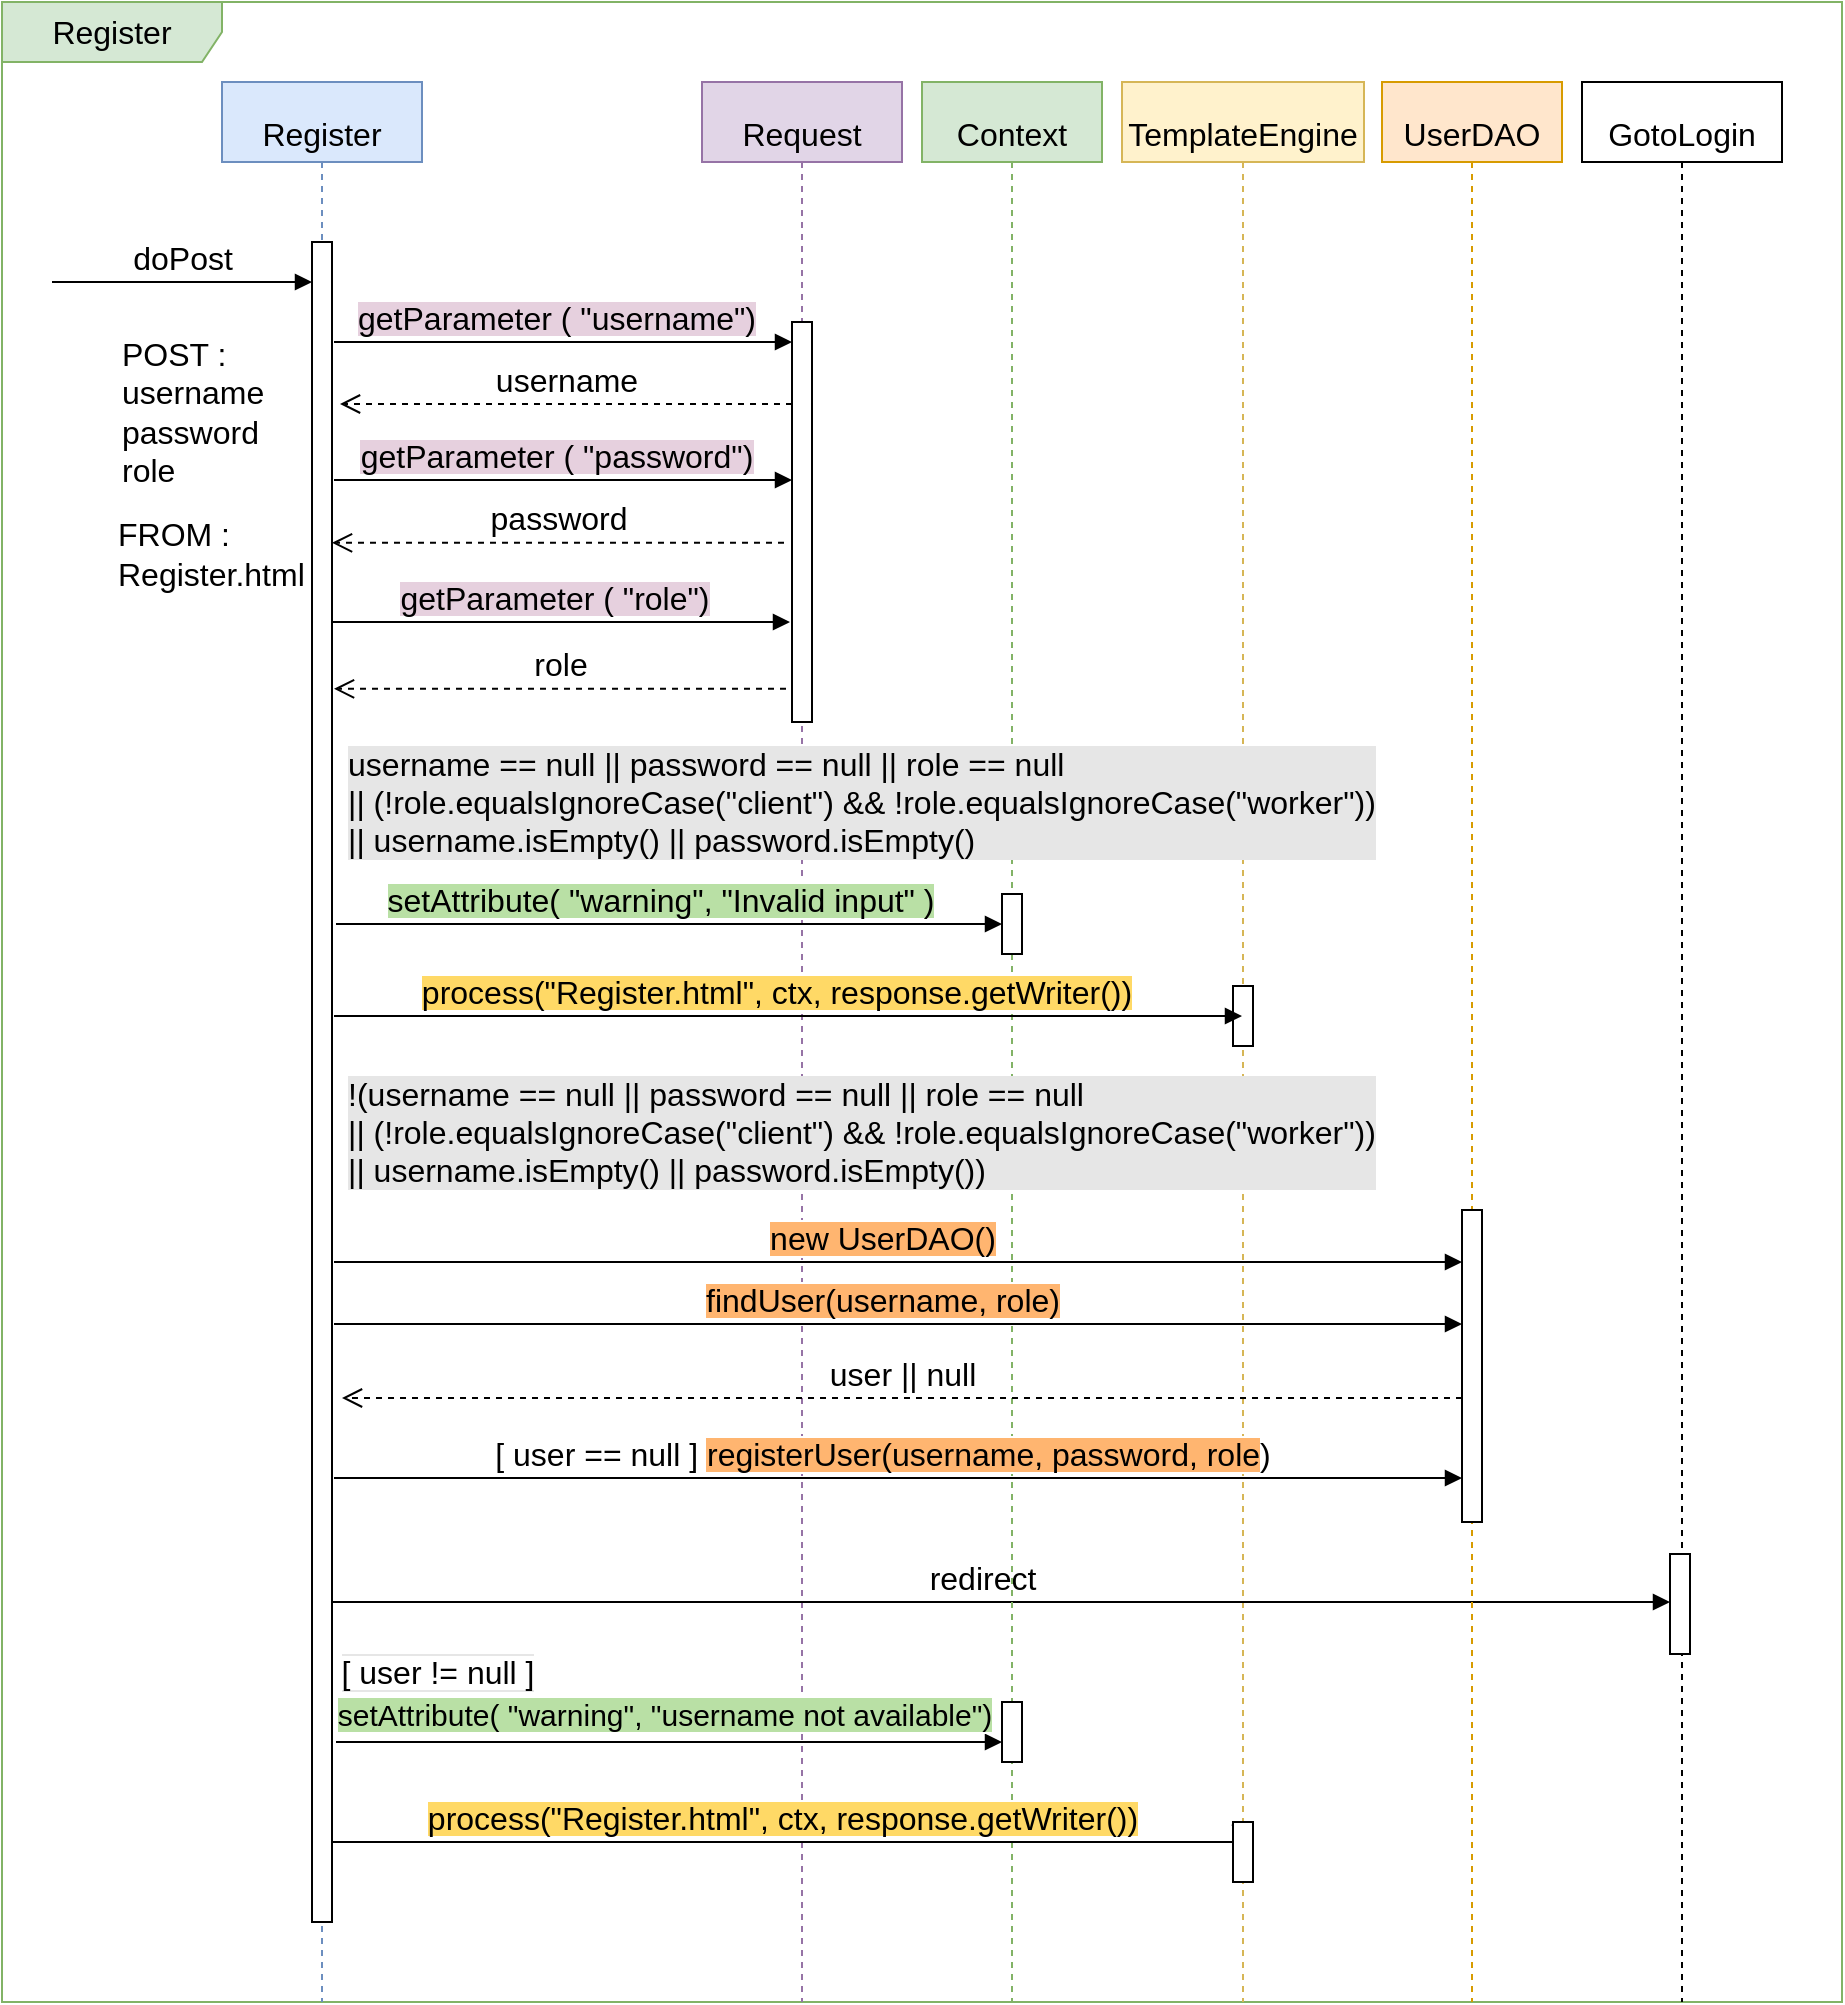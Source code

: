 <mxfile version="18.0.8" type="device"><diagram id="8lv88ZR4mrCCeqeHEAU_" name="Page-1"><mxGraphModel dx="1438" dy="881" grid="1" gridSize="10" guides="1" tooltips="1" connect="1" arrows="1" fold="1" page="0" pageScale="1" pageWidth="827" pageHeight="1169" math="0" shadow="0"><root><mxCell id="0"/><mxCell id="1" parent="0"/><mxCell id="1Fg2AFdAJ2kEk59hbJvS-36" value="Register" style="shape=umlFrame;whiteSpace=wrap;html=1;fontSize=16;width=110;height=30;fillColor=#d5e8d4;strokeColor=#82b366;" parent="1" vertex="1"><mxGeometry x="-260" y="-320" width="920" height="1000" as="geometry"/></mxCell><mxCell id="POiej5ANTQWtBTBRaUSJ-1" value="&lt;span style=&quot;font-size: 16px;&quot;&gt;Register&lt;/span&gt;" style="shape=umlLifeline;perimeter=lifelinePerimeter;whiteSpace=wrap;html=1;container=1;collapsible=0;recursiveResize=0;outlineConnect=0;fontSize=33;align=center;fillColor=#dae8fc;strokeColor=#6c8ebf;" parent="1" vertex="1"><mxGeometry x="-150" y="-280" width="100" height="960" as="geometry"/></mxCell><mxCell id="1Fg2AFdAJ2kEk59hbJvS-6" value="&lt;span style=&quot;font-size: 16px;&quot;&gt;Request&lt;/span&gt;" style="shape=umlLifeline;perimeter=lifelinePerimeter;whiteSpace=wrap;html=1;container=1;collapsible=0;recursiveResize=0;outlineConnect=0;fontSize=33;align=center;fillColor=#e1d5e7;strokeColor=#9673a6;" parent="1" vertex="1"><mxGeometry x="90" y="-280" width="100" height="960" as="geometry"/></mxCell><mxCell id="1Fg2AFdAJ2kEk59hbJvS-20" value="" style="html=1;points=[];perimeter=orthogonalPerimeter;fontSize=16;" parent="1Fg2AFdAJ2kEk59hbJvS-6" vertex="1"><mxGeometry x="45" y="120" width="10" height="200" as="geometry"/></mxCell><mxCell id="POiej5ANTQWtBTBRaUSJ-29" value="&lt;font style=&quot;font-size: 15px; background-color: rgb(185, 224, 165);&quot;&gt;setAttribute( &quot;warning&quot;, &quot;username not available&quot;)&lt;/font&gt;" style="html=1;verticalAlign=bottom;endArrow=block;rounded=0;fontSize=16;" parent="1Fg2AFdAJ2kEk59hbJvS-6" edge="1"><mxGeometry x="-0.015" y="2" width="80" relative="1" as="geometry"><mxPoint x="-183" y="830" as="sourcePoint"/><mxPoint x="150" y="830" as="targetPoint"/><mxPoint as="offset"/></mxGeometry></mxCell><mxCell id="1Fg2AFdAJ2kEk59hbJvS-7" value="&lt;p style=&quot;line-height: 0.4;&quot;&gt;&lt;/p&gt;&lt;blockquote style=&quot;margin: 0px 0px 0px 40px; border: none; padding: 0px; line-height: 0.6;&quot;&gt;&lt;/blockquote&gt;&lt;span style=&quot;font-size: 16px; background-color: initial;&quot;&gt;Template&lt;/span&gt;&lt;span style=&quot;font-size: 16px; line-height: 0.1;&quot;&gt;Engine&lt;/span&gt;&lt;p&gt;&lt;/p&gt;" style="shape=umlLifeline;perimeter=lifelinePerimeter;whiteSpace=wrap;html=1;container=1;collapsible=0;recursiveResize=0;outlineConnect=0;fontSize=33;align=center;fillColor=#fff2cc;strokeColor=#d6b656;" parent="1" vertex="1"><mxGeometry x="300" y="-280" width="121" height="960" as="geometry"/></mxCell><mxCell id="POiej5ANTQWtBTBRaUSJ-20" value="" style="html=1;points=[];perimeter=orthogonalPerimeter;fontSize=16;" parent="1Fg2AFdAJ2kEk59hbJvS-7" vertex="1"><mxGeometry x="55.5" y="452" width="10" height="30" as="geometry"/></mxCell><mxCell id="POiej5ANTQWtBTBRaUSJ-37" value="redirect" style="html=1;verticalAlign=bottom;endArrow=block;rounded=0;fontSize=16;" parent="1Fg2AFdAJ2kEk59hbJvS-7" target="POiej5ANTQWtBTBRaUSJ-36" edge="1"><mxGeometry x="-0.029" width="80" relative="1" as="geometry"><mxPoint x="-395" y="760" as="sourcePoint"/><mxPoint x="169" y="760" as="targetPoint"/><mxPoint as="offset"/></mxGeometry></mxCell><mxCell id="1Fg2AFdAJ2kEk59hbJvS-19" value="POST :&lt;br&gt;&lt;div style=&quot;&quot;&gt;&lt;span style=&quot;background-color: initial;&quot;&gt;username&lt;/span&gt;&lt;/div&gt;password&lt;br&gt;role" style="text;html=1;strokeColor=none;fillColor=none;align=left;verticalAlign=middle;whiteSpace=wrap;rounded=0;fontSize=16;" parent="1" vertex="1"><mxGeometry x="-202" y="-150" width="140" height="70" as="geometry"/></mxCell><mxCell id="1Fg2AFdAJ2kEk59hbJvS-21" value="" style="html=1;points=[];perimeter=orthogonalPerimeter;fontSize=16;" parent="1" vertex="1"><mxGeometry x="-105" y="-200" width="10" height="840" as="geometry"/></mxCell><mxCell id="1Fg2AFdAJ2kEk59hbJvS-13" value="doPost" style="html=1;verticalAlign=bottom;endArrow=block;rounded=0;fontSize=16;" parent="1" edge="1"><mxGeometry width="80" relative="1" as="geometry"><mxPoint x="-235" y="-180" as="sourcePoint"/><mxPoint x="-105" y="-180" as="targetPoint"/></mxGeometry></mxCell><mxCell id="1Fg2AFdAJ2kEk59hbJvS-25" value="username" style="html=1;verticalAlign=bottom;endArrow=open;dashed=1;endSize=8;rounded=0;fontSize=16;" parent="1" source="1Fg2AFdAJ2kEk59hbJvS-20" edge="1"><mxGeometry relative="1" as="geometry"><mxPoint x="70" y="-119" as="sourcePoint"/><mxPoint x="-91" y="-119" as="targetPoint"/></mxGeometry></mxCell><mxCell id="1Fg2AFdAJ2kEk59hbJvS-38" value="FROM :&lt;br&gt;Register.html" style="text;html=1;strokeColor=none;fillColor=none;align=left;verticalAlign=middle;whiteSpace=wrap;rounded=0;fontSize=16;" parent="1" vertex="1"><mxGeometry x="-204" y="-69" width="102" height="50" as="geometry"/></mxCell><mxCell id="1Fg2AFdAJ2kEk59hbJvS-46" value="&lt;span style=&quot;background-color: rgb(230, 208, 222);&quot;&gt;getParameter ( &quot;username&quot;)&lt;/span&gt;" style="html=1;verticalAlign=bottom;endArrow=block;rounded=0;fontSize=16;" parent="1" target="1Fg2AFdAJ2kEk59hbJvS-20" edge="1"><mxGeometry x="-0.029" width="80" relative="1" as="geometry"><mxPoint x="-94" y="-150" as="sourcePoint"/><mxPoint x="70" y="-150" as="targetPoint"/><mxPoint as="offset"/></mxGeometry></mxCell><mxCell id="POiej5ANTQWtBTBRaUSJ-6" value="&lt;span style=&quot;font-size: 16px;&quot;&gt;Context&lt;/span&gt;" style="shape=umlLifeline;perimeter=lifelinePerimeter;whiteSpace=wrap;html=1;container=1;collapsible=0;recursiveResize=0;outlineConnect=0;fontSize=33;align=center;fillColor=#d5e8d4;strokeColor=#82b366;" parent="1" vertex="1"><mxGeometry x="200" y="-280" width="90" height="960" as="geometry"/></mxCell><mxCell id="POiej5ANTQWtBTBRaUSJ-7" value="" style="html=1;points=[];perimeter=orthogonalPerimeter;fontSize=16;" parent="POiej5ANTQWtBTBRaUSJ-6" vertex="1"><mxGeometry x="40" y="355" width="10" height="30" as="geometry"/></mxCell><mxCell id="POiej5ANTQWtBTBRaUSJ-18" value="&lt;div style=&quot;text-align: left;&quot;&gt;username == null || password == null || role == null&lt;/div&gt;&lt;div style=&quot;text-align: left;&quot;&gt;&lt;span style=&quot;&quot;&gt;&#9;&#9;&#9;&#9;&lt;/span&gt;|| (!role.equalsIgnoreCase(&quot;client&quot;) &amp;amp;&amp;amp; !role.equalsIgnoreCase(&quot;worker&quot;))&lt;/div&gt;&lt;div style=&quot;text-align: left;&quot;&gt;|| username.isEmpty() || password.isEmpty()&lt;/div&gt;" style="text;html=1;strokeColor=none;fillColor=none;align=center;verticalAlign=middle;whiteSpace=wrap;rounded=0;labelBackgroundColor=#E6E6E6;fontSize=16;" parent="POiej5ANTQWtBTBRaUSJ-6" vertex="1"><mxGeometry x="-290" y="345" width="520" height="30" as="geometry"/></mxCell><mxCell id="1Fg2AFdAJ2kEk59hbJvS-29" value="" style="html=1;points=[];perimeter=orthogonalPerimeter;fontSize=16;" parent="POiej5ANTQWtBTBRaUSJ-6" vertex="1"><mxGeometry x="40" y="406" width="10" height="30" as="geometry"/></mxCell><mxCell id="POiej5ANTQWtBTBRaUSJ-30" value="" style="html=1;points=[];perimeter=orthogonalPerimeter;fontSize=16;" parent="POiej5ANTQWtBTBRaUSJ-6" vertex="1"><mxGeometry x="40" y="810" width="10" height="30" as="geometry"/></mxCell><mxCell id="POiej5ANTQWtBTBRaUSJ-8" value="&lt;p style=&quot;line-height: 0.4;&quot;&gt;&lt;/p&gt;&lt;blockquote style=&quot;margin: 0px 0px 0px 40px; border: none; padding: 0px; line-height: 0.6;&quot;&gt;&lt;/blockquote&gt;&lt;span style=&quot;font-size: 16px;&quot;&gt;UserDAO&lt;/span&gt;&lt;br&gt;&lt;p&gt;&lt;/p&gt;" style="shape=umlLifeline;perimeter=lifelinePerimeter;whiteSpace=wrap;html=1;container=1;collapsible=0;recursiveResize=0;outlineConnect=0;fontSize=33;align=center;fillColor=#ffe6cc;strokeColor=#d79b00;" parent="1" vertex="1"><mxGeometry x="430" y="-280" width="90" height="960" as="geometry"/></mxCell><mxCell id="POiej5ANTQWtBTBRaUSJ-9" value="" style="html=1;points=[];perimeter=orthogonalPerimeter;fontSize=16;" parent="POiej5ANTQWtBTBRaUSJ-8" vertex="1"><mxGeometry x="40" y="564" width="10" height="156" as="geometry"/></mxCell><mxCell id="POiej5ANTQWtBTBRaUSJ-14" value="&lt;span style=&quot;background-color: rgb(230, 208, 222);&quot;&gt;getParameter ( &quot;password&quot;)&lt;/span&gt;" style="html=1;verticalAlign=bottom;endArrow=block;rounded=0;fontSize=16;" parent="1" edge="1"><mxGeometry x="-0.029" width="80" relative="1" as="geometry"><mxPoint x="-94" y="-81" as="sourcePoint"/><mxPoint x="135" y="-81" as="targetPoint"/><mxPoint as="offset"/></mxGeometry></mxCell><mxCell id="POiej5ANTQWtBTBRaUSJ-15" value="password" style="html=1;verticalAlign=bottom;endArrow=open;dashed=1;endSize=8;rounded=0;fontSize=16;" parent="1" edge="1"><mxGeometry relative="1" as="geometry"><mxPoint x="131" y="-49.59" as="sourcePoint"/><mxPoint x="-95" y="-49.59" as="targetPoint"/></mxGeometry></mxCell><mxCell id="POiej5ANTQWtBTBRaUSJ-16" value="&lt;span style=&quot;background-color: rgb(230, 208, 222);&quot;&gt;getParameter ( &quot;role&quot;)&lt;/span&gt;" style="html=1;verticalAlign=bottom;endArrow=block;rounded=0;fontSize=16;" parent="1" edge="1"><mxGeometry x="-0.029" width="80" relative="1" as="geometry"><mxPoint x="-95" y="-10" as="sourcePoint"/><mxPoint x="134" y="-10" as="targetPoint"/><mxPoint as="offset"/></mxGeometry></mxCell><mxCell id="POiej5ANTQWtBTBRaUSJ-17" value="role" style="html=1;verticalAlign=bottom;endArrow=open;dashed=1;endSize=8;rounded=0;fontSize=16;" parent="1" edge="1"><mxGeometry relative="1" as="geometry"><mxPoint x="132" y="23.41" as="sourcePoint"/><mxPoint x="-94" y="23.41" as="targetPoint"/></mxGeometry></mxCell><mxCell id="POiej5ANTQWtBTBRaUSJ-19" value="&lt;span style=&quot;background-color: rgb(185, 224, 165);&quot;&gt;setAttribute( &quot;warning&quot;, &quot;Invalid input&quot; )&lt;/span&gt;" style="html=1;verticalAlign=bottom;endArrow=block;rounded=0;fontSize=16;" parent="1" target="1Fg2AFdAJ2kEk59hbJvS-29" edge="1"><mxGeometry x="-0.029" width="80" relative="1" as="geometry"><mxPoint x="-93" y="141" as="sourcePoint"/><mxPoint x="136" y="141" as="targetPoint"/><mxPoint as="offset"/></mxGeometry></mxCell><mxCell id="POiej5ANTQWtBTBRaUSJ-21" value="&lt;span style=&quot;background-color: rgb(255, 217, 102);&quot;&gt;process(&quot;Register.html&quot;, ctx, response.getWriter())&lt;/span&gt;" style="html=1;verticalAlign=bottom;endArrow=block;rounded=0;fontSize=16;" parent="1" edge="1"><mxGeometry x="-0.029" width="80" relative="1" as="geometry"><mxPoint x="-94" y="187" as="sourcePoint"/><mxPoint x="360" y="187" as="targetPoint"/><mxPoint as="offset"/></mxGeometry></mxCell><mxCell id="POiej5ANTQWtBTBRaUSJ-22" value="&lt;div style=&quot;text-align: left;&quot;&gt;!(username == null || password == null || role == null&lt;/div&gt;&lt;div style=&quot;text-align: left;&quot;&gt;&lt;span style=&quot;&quot;&gt;&#9;&#9;&#9;&#9;&lt;/span&gt;|| (!role.equalsIgnoreCase(&quot;client&quot;) &amp;amp;&amp;amp; !role.equalsIgnoreCase(&quot;worker&quot;))&lt;/div&gt;&lt;div style=&quot;text-align: left;&quot;&gt;|| username.isEmpty() || password.isEmpty())&lt;/div&gt;" style="text;html=1;strokeColor=none;fillColor=none;align=center;verticalAlign=middle;whiteSpace=wrap;rounded=0;labelBackgroundColor=#E6E6E6;fontSize=16;" parent="1" vertex="1"><mxGeometry x="-90" y="230" width="520" height="30" as="geometry"/></mxCell><mxCell id="POiej5ANTQWtBTBRaUSJ-23" value="&lt;span style=&quot;background-color: rgb(255, 181, 112);&quot;&gt;new UserDAO()&lt;/span&gt;" style="html=1;verticalAlign=bottom;endArrow=block;rounded=0;fontSize=16;" parent="1" target="POiej5ANTQWtBTBRaUSJ-9" edge="1"><mxGeometry x="-0.029" width="80" relative="1" as="geometry"><mxPoint x="-94" y="310" as="sourcePoint"/><mxPoint x="360" y="310" as="targetPoint"/><mxPoint as="offset"/></mxGeometry></mxCell><mxCell id="POiej5ANTQWtBTBRaUSJ-24" value="&lt;span style=&quot;background-color: rgb(255, 181, 112);&quot;&gt;findUser(username, role)&lt;/span&gt;" style="html=1;verticalAlign=bottom;endArrow=block;rounded=0;fontSize=16;" parent="1" edge="1"><mxGeometry x="-0.029" width="80" relative="1" as="geometry"><mxPoint x="-94" y="341" as="sourcePoint"/><mxPoint x="470" y="341" as="targetPoint"/><mxPoint as="offset"/></mxGeometry></mxCell><mxCell id="POiej5ANTQWtBTBRaUSJ-26" value="user || null" style="html=1;verticalAlign=bottom;endArrow=open;dashed=1;endSize=8;rounded=0;fontSize=16;" parent="1" edge="1"><mxGeometry relative="1" as="geometry"><mxPoint x="470" y="378" as="sourcePoint"/><mxPoint x="-90" y="378" as="targetPoint"/></mxGeometry></mxCell><mxCell id="POiej5ANTQWtBTBRaUSJ-27" value="[ user == null ]&amp;nbsp;&lt;span style=&quot;background-color: rgb(255, 181, 112);&quot;&gt;registerUser(username, password, role&lt;/span&gt;)" style="html=1;verticalAlign=bottom;endArrow=block;rounded=0;fontSize=16;" parent="1" edge="1"><mxGeometry x="-0.029" width="80" relative="1" as="geometry"><mxPoint x="-94" y="418" as="sourcePoint"/><mxPoint x="470" y="418" as="targetPoint"/><mxPoint as="offset"/></mxGeometry></mxCell><mxCell id="POiej5ANTQWtBTBRaUSJ-32" value="&lt;span style=&quot;background-color: rgb(255, 255, 255);&quot;&gt;[ user != null ]&lt;/span&gt;" style="text;html=1;strokeColor=none;fillColor=none;align=center;verticalAlign=middle;whiteSpace=wrap;rounded=0;labelBackgroundColor=#E6E6E6;fontSize=16;" parent="1" vertex="1"><mxGeometry x="-102" y="500" width="120" height="30" as="geometry"/></mxCell><mxCell id="POiej5ANTQWtBTBRaUSJ-33" value="&lt;span style=&quot;background-color: rgb(255, 217, 102);&quot;&gt;process(&quot;Register.html&quot;, ctx, response.getWriter())&lt;/span&gt;" style="html=1;verticalAlign=bottom;endArrow=block;rounded=0;fontSize=16;startArrow=none;" parent="1" source="POiej5ANTQWtBTBRaUSJ-28" edge="1"><mxGeometry x="1" y="-229" width="80" relative="1" as="geometry"><mxPoint x="-95" y="600" as="sourcePoint"/><mxPoint x="359" y="600" as="targetPoint"/><mxPoint as="offset"/></mxGeometry></mxCell><mxCell id="POiej5ANTQWtBTBRaUSJ-28" value="" style="html=1;points=[];perimeter=orthogonalPerimeter;fontSize=16;" parent="1" vertex="1"><mxGeometry x="355.5" y="590" width="10" height="30" as="geometry"/></mxCell><mxCell id="POiej5ANTQWtBTBRaUSJ-34" value="" style="html=1;verticalAlign=bottom;endArrow=none;rounded=0;fontSize=16;" parent="1" target="POiej5ANTQWtBTBRaUSJ-28" edge="1"><mxGeometry x="-0.029" width="80" relative="1" as="geometry"><mxPoint x="-95" y="600" as="sourcePoint"/><mxPoint x="359" y="600" as="targetPoint"/><mxPoint as="offset"/></mxGeometry></mxCell><mxCell id="POiej5ANTQWtBTBRaUSJ-35" value="&lt;p style=&quot;line-height: 0.4;&quot;&gt;&lt;/p&gt;&lt;blockquote style=&quot;margin: 0px 0px 0px 40px; border: none; padding: 0px; line-height: 0.6;&quot;&gt;&lt;/blockquote&gt;&lt;span style=&quot;font-size: 16px;&quot;&gt;GotoLogin&lt;/span&gt;&lt;br&gt;&lt;p&gt;&lt;/p&gt;" style="shape=umlLifeline;perimeter=lifelinePerimeter;whiteSpace=wrap;html=1;container=1;collapsible=0;recursiveResize=0;outlineConnect=0;fontSize=33;align=center;" parent="1" vertex="1"><mxGeometry x="530" y="-280" width="100" height="960" as="geometry"/></mxCell><mxCell id="POiej5ANTQWtBTBRaUSJ-36" value="" style="html=1;points=[];perimeter=orthogonalPerimeter;fontSize=16;" parent="POiej5ANTQWtBTBRaUSJ-35" vertex="1"><mxGeometry x="44" y="736" width="10" height="50" as="geometry"/></mxCell></root></mxGraphModel></diagram></mxfile>